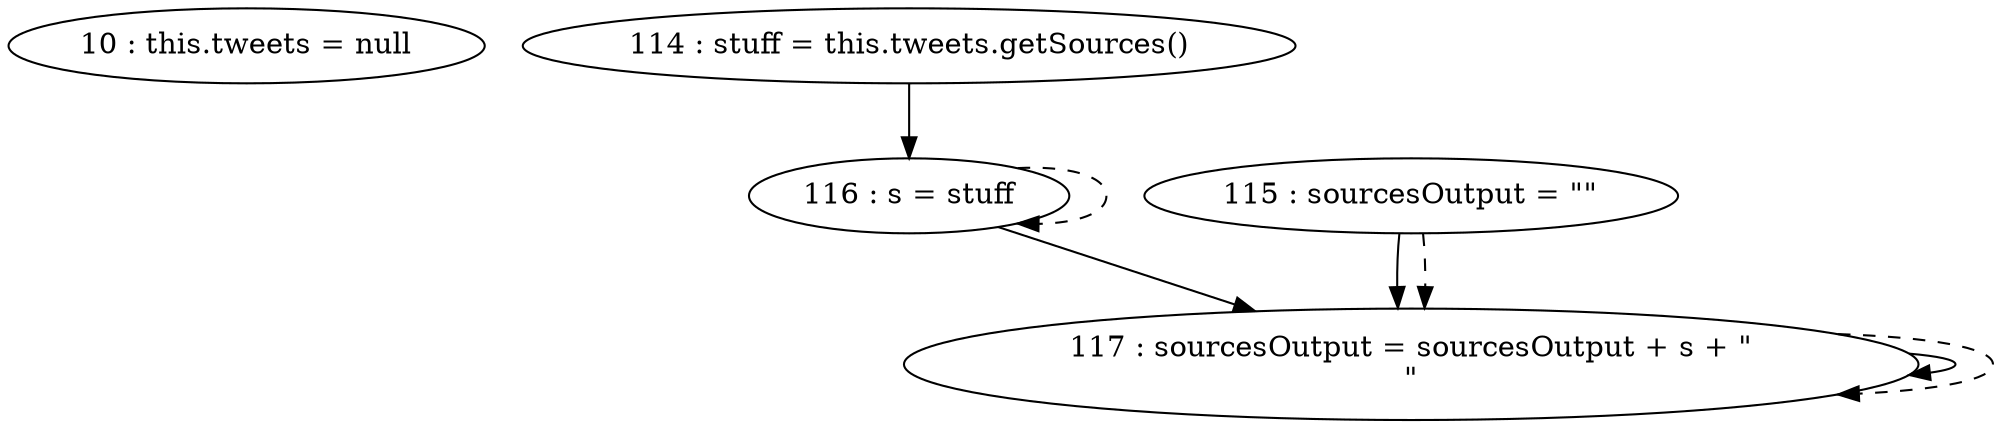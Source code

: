 digraph G {
"10 : this.tweets = null"
"114 : stuff = this.tweets.getSources()"
"114 : stuff = this.tweets.getSources()" -> "116 : s = stuff"
"115 : sourcesOutput = \"\""
"115 : sourcesOutput = \"\"" -> "117 : sourcesOutput = sourcesOutput + s + \"\n\""
"115 : sourcesOutput = \"\"" -> "117 : sourcesOutput = sourcesOutput + s + \"\n\"" [style=dashed]
"116 : s = stuff"
"116 : s = stuff" -> "117 : sourcesOutput = sourcesOutput + s + \"\n\""
"116 : s = stuff" -> "116 : s = stuff" [style=dashed]
"117 : sourcesOutput = sourcesOutput + s + \"\n\""
"117 : sourcesOutput = sourcesOutput + s + \"\n\"" -> "117 : sourcesOutput = sourcesOutput + s + \"\n\""
"117 : sourcesOutput = sourcesOutput + s + \"\n\"" -> "117 : sourcesOutput = sourcesOutput + s + \"\n\"" [style=dashed]
}